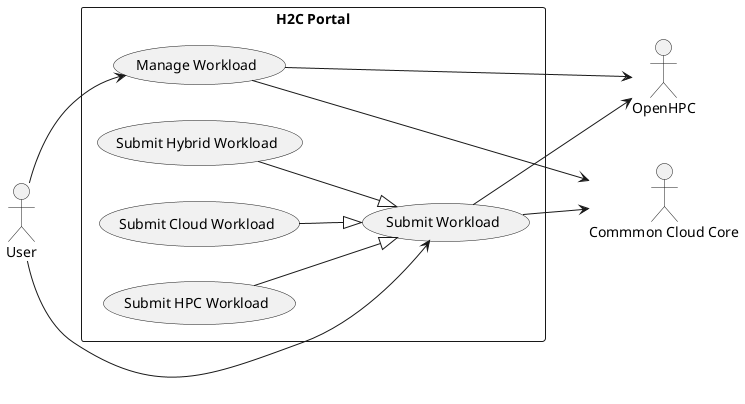 @startuml

left to right direction

skinparam usecase {
  BackgroudnColor #ffffaa
  BackgroundColor<<Main>> #aaffff
}
actor :User: as U
actor :Commmon Cloud Core: as C3
actor :OpenHPC: as OHPC

rectangle "H2C Portal" {
    UseCase "Submit Hybrid Workload" as SHW
    UseCase "Submit Cloud Workload" as SCW
    UseCase "Submit HPC Workload" as SHPCW
    UseCase "Submit Workload" as SWL
    UseCase "Manage Workload" as MWL
}

U --> MWL
U --> SWL
SHW --|> SWL
SCW --|> SWL
SHPCW --|> SWL

SWL --> C3
SWL --> OHPC
MWL --> C3
MWL --> OHPC

@enduml
